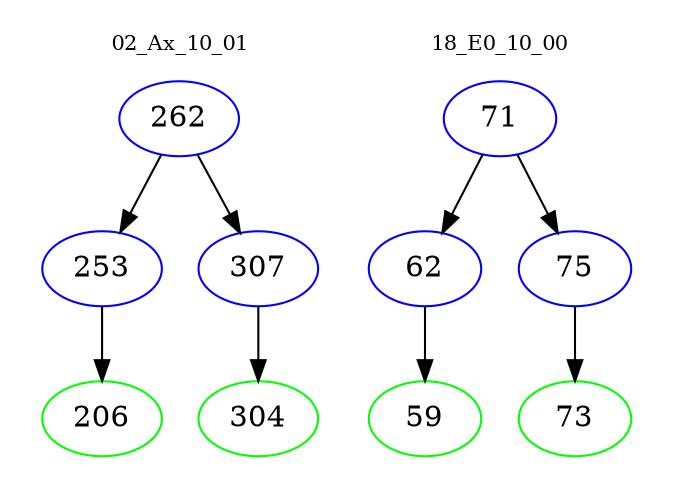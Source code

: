 digraph{
subgraph cluster_0 {
color = white
label = "02_Ax_10_01";
fontsize=10;
T0_262 [label="262", color="blue"]
T0_262 -> T0_253 [color="black"]
T0_253 [label="253", color="blue"]
T0_253 -> T0_206 [color="black"]
T0_206 [label="206", color="green"]
T0_262 -> T0_307 [color="black"]
T0_307 [label="307", color="blue"]
T0_307 -> T0_304 [color="black"]
T0_304 [label="304", color="green"]
}
subgraph cluster_1 {
color = white
label = "18_E0_10_00";
fontsize=10;
T1_71 [label="71", color="blue"]
T1_71 -> T1_62 [color="black"]
T1_62 [label="62", color="blue"]
T1_62 -> T1_59 [color="black"]
T1_59 [label="59", color="green"]
T1_71 -> T1_75 [color="black"]
T1_75 [label="75", color="blue"]
T1_75 -> T1_73 [color="black"]
T1_73 [label="73", color="green"]
}
}
